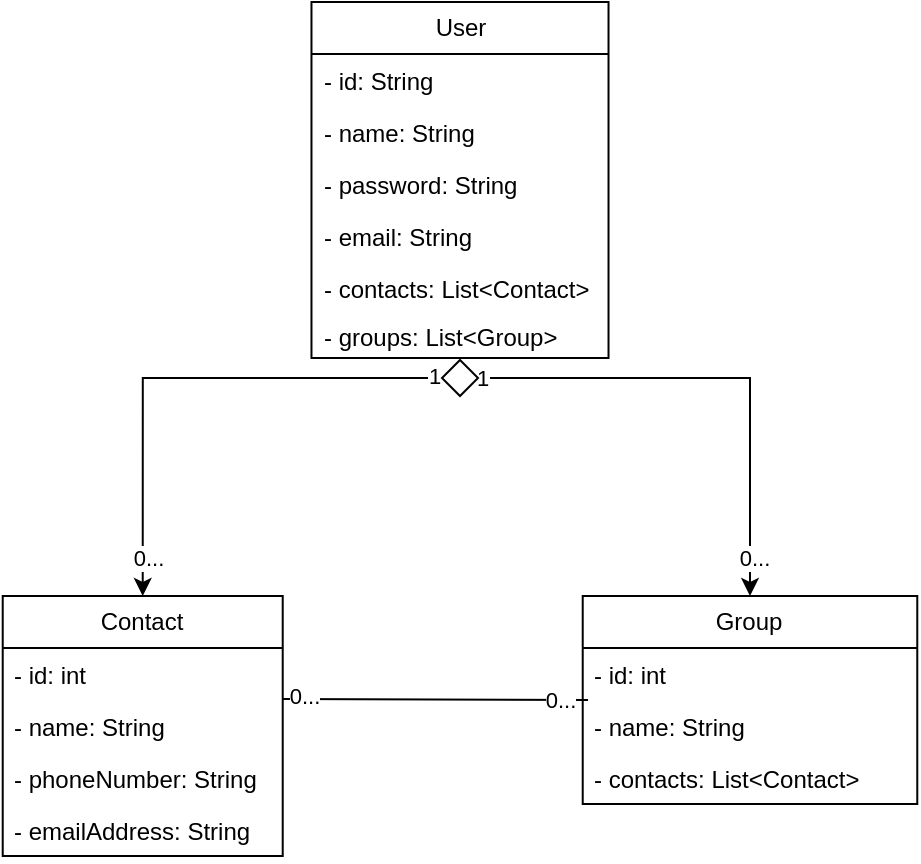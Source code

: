 <mxfile version="23.0.2" type="device">
  <diagram name="Page-1" id="liOg1WndtOyjNf7DYHSw">
    <mxGraphModel dx="864" dy="508" grid="1" gridSize="10" guides="1" tooltips="1" connect="1" arrows="1" fold="1" page="1" pageScale="1" pageWidth="1200" pageHeight="1600" math="0" shadow="0">
      <root>
        <mxCell id="0" />
        <mxCell id="1" parent="0" />
        <mxCell id="jGPogQKzhmC8kMohIOGF-1" value="Contact" style="swimlane;fontStyle=0;childLayout=stackLayout;horizontal=1;startSize=26;fillColor=none;horizontalStack=0;resizeParent=1;resizeParentMax=0;resizeLast=0;collapsible=1;marginBottom=0;whiteSpace=wrap;html=1;" parent="1" vertex="1">
          <mxGeometry x="211.36" y="333" width="140" height="130" as="geometry" />
        </mxCell>
        <mxCell id="jGPogQKzhmC8kMohIOGF-2" value="- id: int" style="text;strokeColor=none;fillColor=none;align=left;verticalAlign=top;spacingLeft=4;spacingRight=4;overflow=hidden;rotatable=0;points=[[0,0.5],[1,0.5]];portConstraint=eastwest;whiteSpace=wrap;html=1;" parent="jGPogQKzhmC8kMohIOGF-1" vertex="1">
          <mxGeometry y="26" width="140" height="26" as="geometry" />
        </mxCell>
        <mxCell id="jGPogQKzhmC8kMohIOGF-84" value="- name: String" style="text;strokeColor=none;fillColor=none;align=left;verticalAlign=top;spacingLeft=4;spacingRight=4;overflow=hidden;rotatable=0;points=[[0,0.5],[1,0.5]];portConstraint=eastwest;whiteSpace=wrap;html=1;" parent="jGPogQKzhmC8kMohIOGF-1" vertex="1">
          <mxGeometry y="52" width="140" height="26" as="geometry" />
        </mxCell>
        <mxCell id="jGPogQKzhmC8kMohIOGF-3" value="- phoneNumber: String" style="text;strokeColor=none;fillColor=none;align=left;verticalAlign=top;spacingLeft=4;spacingRight=4;overflow=hidden;rotatable=0;points=[[0,0.5],[1,0.5]];portConstraint=eastwest;whiteSpace=wrap;html=1;" parent="jGPogQKzhmC8kMohIOGF-1" vertex="1">
          <mxGeometry y="78" width="140" height="26" as="geometry" />
        </mxCell>
        <mxCell id="jGPogQKzhmC8kMohIOGF-4" value="- emailAddress: String" style="text;strokeColor=none;fillColor=none;align=left;verticalAlign=top;spacingLeft=4;spacingRight=4;overflow=hidden;rotatable=0;points=[[0,0.5],[1,0.5]];portConstraint=eastwest;whiteSpace=wrap;html=1;" parent="jGPogQKzhmC8kMohIOGF-1" vertex="1">
          <mxGeometry y="104" width="140" height="26" as="geometry" />
        </mxCell>
        <mxCell id="jGPogQKzhmC8kMohIOGF-6" value="User" style="swimlane;fontStyle=0;childLayout=stackLayout;horizontal=1;startSize=26;fillColor=none;horizontalStack=0;resizeParent=1;resizeParentMax=0;resizeLast=0;collapsible=1;marginBottom=0;whiteSpace=wrap;html=1;" parent="1" vertex="1">
          <mxGeometry x="365.74" y="36" width="148.52" height="178" as="geometry" />
        </mxCell>
        <mxCell id="jGPogQKzhmC8kMohIOGF-7" value="- id: String" style="text;strokeColor=none;fillColor=none;align=left;verticalAlign=top;spacingLeft=4;spacingRight=4;overflow=hidden;rotatable=0;points=[[0,0.5],[1,0.5]];portConstraint=eastwest;whiteSpace=wrap;html=1;" parent="jGPogQKzhmC8kMohIOGF-6" vertex="1">
          <mxGeometry y="26" width="148.52" height="26" as="geometry" />
        </mxCell>
        <mxCell id="jGPogQKzhmC8kMohIOGF-82" value="- name: String" style="text;strokeColor=none;fillColor=none;align=left;verticalAlign=top;spacingLeft=4;spacingRight=4;overflow=hidden;rotatable=0;points=[[0,0.5],[1,0.5]];portConstraint=eastwest;whiteSpace=wrap;html=1;" parent="jGPogQKzhmC8kMohIOGF-6" vertex="1">
          <mxGeometry y="52" width="148.52" height="26" as="geometry" />
        </mxCell>
        <mxCell id="jGPogQKzhmC8kMohIOGF-28" value="- password: String" style="text;strokeColor=none;fillColor=none;align=left;verticalAlign=top;spacingLeft=4;spacingRight=4;overflow=hidden;rotatable=0;points=[[0,0.5],[1,0.5]];portConstraint=eastwest;whiteSpace=wrap;html=1;" parent="jGPogQKzhmC8kMohIOGF-6" vertex="1">
          <mxGeometry y="78" width="148.52" height="26" as="geometry" />
        </mxCell>
        <mxCell id="jGPogQKzhmC8kMohIOGF-8" value="- email: String" style="text;strokeColor=none;fillColor=none;align=left;verticalAlign=top;spacingLeft=4;spacingRight=4;overflow=hidden;rotatable=0;points=[[0,0.5],[1,0.5]];portConstraint=eastwest;whiteSpace=wrap;html=1;" parent="jGPogQKzhmC8kMohIOGF-6" vertex="1">
          <mxGeometry y="104" width="148.52" height="26" as="geometry" />
        </mxCell>
        <mxCell id="jGPogQKzhmC8kMohIOGF-9" value="- contacts: List&amp;lt;Contact&amp;gt;" style="text;strokeColor=none;fillColor=none;align=left;verticalAlign=top;spacingLeft=4;spacingRight=4;overflow=hidden;rotatable=0;points=[[0,0.5],[1,0.5]];portConstraint=eastwest;whiteSpace=wrap;html=1;" parent="jGPogQKzhmC8kMohIOGF-6" vertex="1">
          <mxGeometry y="130" width="148.52" height="24" as="geometry" />
        </mxCell>
        <mxCell id="jGPogQKzhmC8kMohIOGF-81" value="- groups: List&amp;lt;Group&amp;gt;" style="text;strokeColor=none;fillColor=none;align=left;verticalAlign=top;spacingLeft=4;spacingRight=4;overflow=hidden;rotatable=0;points=[[0,0.5],[1,0.5]];portConstraint=eastwest;whiteSpace=wrap;html=1;" parent="jGPogQKzhmC8kMohIOGF-6" vertex="1">
          <mxGeometry y="154" width="148.52" height="24" as="geometry" />
        </mxCell>
        <mxCell id="jGPogQKzhmC8kMohIOGF-58" value="Group" style="swimlane;fontStyle=0;childLayout=stackLayout;horizontal=1;startSize=26;fillColor=none;horizontalStack=0;resizeParent=1;resizeParentMax=0;resizeLast=0;collapsible=1;marginBottom=0;whiteSpace=wrap;html=1;" parent="1" vertex="1">
          <mxGeometry x="501.36" y="333" width="167.28" height="104" as="geometry" />
        </mxCell>
        <mxCell id="jGPogQKzhmC8kMohIOGF-59" value="- id: int" style="text;strokeColor=none;fillColor=none;align=left;verticalAlign=top;spacingLeft=4;spacingRight=4;overflow=hidden;rotatable=0;points=[[0,0.5],[1,0.5]];portConstraint=eastwest;whiteSpace=wrap;html=1;" parent="jGPogQKzhmC8kMohIOGF-58" vertex="1">
          <mxGeometry y="26" width="167.28" height="26" as="geometry" />
        </mxCell>
        <mxCell id="jGPogQKzhmC8kMohIOGF-83" value="- name: String" style="text;strokeColor=none;fillColor=none;align=left;verticalAlign=top;spacingLeft=4;spacingRight=4;overflow=hidden;rotatable=0;points=[[0,0.5],[1,0.5]];portConstraint=eastwest;whiteSpace=wrap;html=1;" parent="jGPogQKzhmC8kMohIOGF-58" vertex="1">
          <mxGeometry y="52" width="167.28" height="26" as="geometry" />
        </mxCell>
        <mxCell id="jGPogQKzhmC8kMohIOGF-60" value="- contacts: List&amp;lt;Contact&amp;gt;" style="text;strokeColor=none;fillColor=none;align=left;verticalAlign=top;spacingLeft=4;spacingRight=4;overflow=hidden;rotatable=0;points=[[0,0.5],[1,0.5]];portConstraint=eastwest;whiteSpace=wrap;html=1;" parent="jGPogQKzhmC8kMohIOGF-58" vertex="1">
          <mxGeometry y="78" width="167.28" height="26" as="geometry" />
        </mxCell>
        <mxCell id="jGPogQKzhmC8kMohIOGF-66" style="edgeStyle=orthogonalEdgeStyle;rounded=0;orthogonalLoop=1;jettySize=auto;html=1;entryX=0.5;entryY=0;entryDx=0;entryDy=0;" parent="1" source="jGPogQKzhmC8kMohIOGF-64" target="jGPogQKzhmC8kMohIOGF-1" edge="1">
          <mxGeometry relative="1" as="geometry" />
        </mxCell>
        <mxCell id="jGPogQKzhmC8kMohIOGF-79" value="0..." style="edgeLabel;html=1;align=center;verticalAlign=middle;resizable=0;points=[];" parent="jGPogQKzhmC8kMohIOGF-66" vertex="1" connectable="0">
          <mxGeometry x="0.853" y="2" relative="1" as="geometry">
            <mxPoint as="offset" />
          </mxGeometry>
        </mxCell>
        <mxCell id="jGPogQKzhmC8kMohIOGF-67" style="edgeStyle=orthogonalEdgeStyle;rounded=0;orthogonalLoop=1;jettySize=auto;html=1;entryX=0.5;entryY=0;entryDx=0;entryDy=0;" parent="1" source="jGPogQKzhmC8kMohIOGF-64" target="jGPogQKzhmC8kMohIOGF-58" edge="1">
          <mxGeometry relative="1" as="geometry" />
        </mxCell>
        <mxCell id="jGPogQKzhmC8kMohIOGF-76" value="1" style="edgeLabel;html=1;align=center;verticalAlign=middle;resizable=0;points=[];" parent="jGPogQKzhmC8kMohIOGF-67" vertex="1" connectable="0">
          <mxGeometry x="-0.886" relative="1" as="geometry">
            <mxPoint x="-12" as="offset" />
          </mxGeometry>
        </mxCell>
        <mxCell id="jGPogQKzhmC8kMohIOGF-77" value="1" style="edgeLabel;html=1;align=center;verticalAlign=middle;resizable=0;points=[];" parent="jGPogQKzhmC8kMohIOGF-67" vertex="1" connectable="0">
          <mxGeometry x="-0.886" relative="1" as="geometry">
            <mxPoint x="-36" y="-1" as="offset" />
          </mxGeometry>
        </mxCell>
        <mxCell id="jGPogQKzhmC8kMohIOGF-80" value="0..." style="edgeLabel;html=1;align=center;verticalAlign=middle;resizable=0;points=[];" parent="jGPogQKzhmC8kMohIOGF-67" vertex="1" connectable="0">
          <mxGeometry x="0.845" y="2" relative="1" as="geometry">
            <mxPoint as="offset" />
          </mxGeometry>
        </mxCell>
        <mxCell id="jGPogQKzhmC8kMohIOGF-64" value="" style="rhombus;whiteSpace=wrap;html=1;" parent="1" vertex="1">
          <mxGeometry x="431" y="215" width="18" height="18" as="geometry" />
        </mxCell>
        <mxCell id="08WqR3wuoXAdrbxsFK-Q-1" value="" style="edgeStyle=elbowEdgeStyle;html=1;endArrow=none;elbow=vertical;rounded=0;entryX=0.016;entryY=0;entryDx=0;entryDy=0;entryPerimeter=0;" parent="1" target="jGPogQKzhmC8kMohIOGF-83" edge="1">
          <mxGeometry width="160" relative="1" as="geometry">
            <mxPoint x="351.36" y="384.5" as="sourcePoint" />
            <mxPoint x="480" y="385" as="targetPoint" />
          </mxGeometry>
        </mxCell>
        <mxCell id="08WqR3wuoXAdrbxsFK-Q-2" value="0..." style="edgeLabel;html=1;align=center;verticalAlign=middle;resizable=0;points=[];" parent="08WqR3wuoXAdrbxsFK-Q-1" vertex="1" connectable="0">
          <mxGeometry x="-0.855" y="2" relative="1" as="geometry">
            <mxPoint as="offset" />
          </mxGeometry>
        </mxCell>
        <mxCell id="08WqR3wuoXAdrbxsFK-Q-3" value="0..." style="edgeLabel;html=1;align=center;verticalAlign=middle;resizable=0;points=[];" parent="08WqR3wuoXAdrbxsFK-Q-1" vertex="1" connectable="0">
          <mxGeometry x="0.751" relative="1" as="geometry">
            <mxPoint x="5" as="offset" />
          </mxGeometry>
        </mxCell>
      </root>
    </mxGraphModel>
  </diagram>
</mxfile>
